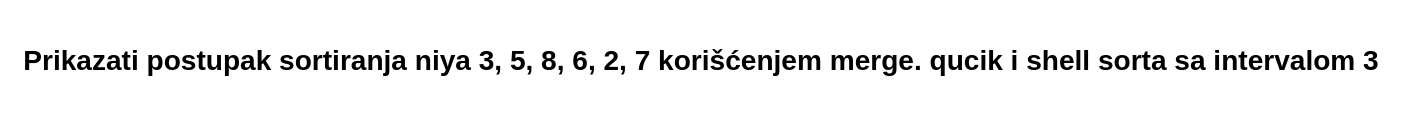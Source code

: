 <mxfile>
    <diagram id="NaFznILHvg57-2ARZ83y" name="Page-1">
        <mxGraphModel dx="1454" dy="750" grid="1" gridSize="10" guides="1" tooltips="1" connect="1" arrows="1" fold="1" page="1" pageScale="1" pageWidth="1100" pageHeight="850" math="0" shadow="0">
            <root>
                <mxCell id="0"/>
                <mxCell id="1" parent="0"/>
                <mxCell id="2" value="&lt;h3&gt;Prikazati postupak sortiranja niya 3, 5, 8, 6, 2, 7 korišćenjem merge. qucik i shell sorta sa intervalom 3&lt;/h3&gt;" style="text;html=1;align=center;verticalAlign=middle;resizable=0;points=[];autosize=1;strokeColor=none;fillColor=none;" parent="1" vertex="1">
                    <mxGeometry x="191" y="2" width="700" height="60" as="geometry"/>
                </mxCell>
            </root>
        </mxGraphModel>
    </diagram>
</mxfile>